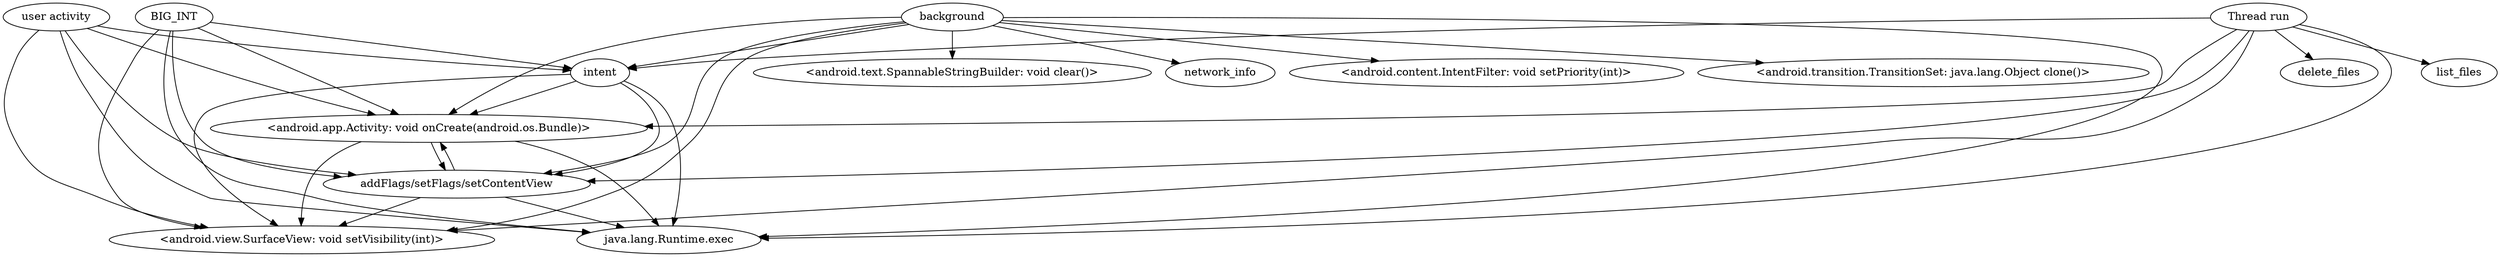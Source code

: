 strict digraph  {
	graph ["graph"="{}"];
	"<android.app.Activity: void onCreate(android.os.Bundle)>"	 [domain=library,
		type=SENSITIVE_METHOD];
	"<android.view.SurfaceView: void setVisibility(int)>"	 [domain=library,
		type=SENSITIVE_METHOD];
	"<android.app.Activity: void onCreate(android.os.Bundle)>" -> "<android.view.SurfaceView: void setVisibility(int)>"	 [deps="FROM_SENSITIVE_PARENT_TO_SENSITIVE_API-CALL-CALL",
		type=DEP];
	"addFlags/setFlags/setContentView"	 [domain=library,
		type=merged];
	"<android.app.Activity: void onCreate(android.os.Bundle)>" -> "addFlags/setFlags/setContentView"	 [deps="FROM_SENSITIVE_PARENT_TO_SENSITIVE_API-CALL",
		type=DEP];
	"java.lang.Runtime.exec"	 [domain=library,
		type=merged];
	"<android.app.Activity: void onCreate(android.os.Bundle)>" -> "java.lang.Runtime.exec"	 [deps="FROM_SENSITIVE_PARENT_TO_SENSITIVE_API-CALL-DATAFLOW-CALL-CALL-CALL",
		type=DEP];
	"addFlags/setFlags/setContentView" -> "<android.app.Activity: void onCreate(android.os.Bundle)>"	 [deps=DOMINATE,
		type=DEP];
	"addFlags/setFlags/setContentView" -> "<android.view.SurfaceView: void setVisibility(int)>"	 [deps="DOMINATE-FROM_SENSITIVE_PARENT_TO_SENSITIVE_API-CALL-CALL",
		type=DEP];
	"addFlags/setFlags/setContentView" -> "java.lang.Runtime.exec"	 [deps="DOMINATE-FROM_SENSITIVE_PARENT_TO_SENSITIVE_API-CALL-DATAFLOW-CALL-CALL-CALL",
		type=DEP];
	BIG_INT	 [domain=library,
		type=CONST_INT];
	BIG_INT -> "<android.app.Activity: void onCreate(android.os.Bundle)>"	 [deps=DATAFLOW,
		type=DEP];
	BIG_INT -> "addFlags/setFlags/setContentView"	 [deps=DATAFLOW,
		type=DEP];
	intent	 [domain=library,
		type=merged];
	BIG_INT -> intent	 [deps=DATAFLOW,
		type=DEP];
	BIG_INT -> "<android.view.SurfaceView: void setVisibility(int)>"	 [deps="DATAFLOW-FROM_SENSITIVE_PARENT_TO_SENSITIVE_API-CALL-CALL",
		type=DEP];
	BIG_INT -> "java.lang.Runtime.exec"	 [deps="DATAFLOW-FROM_SENSITIVE_PARENT_TO_SENSITIVE_API-CALL-DATAFLOW-CALL-CALL-CALL",
		type=DEP];
	delete_files	 [domain=library,
		type=merged];
	"<android.text.SpannableStringBuilder: void clear()>"	 [domain=library,
		type=SENSITIVE_METHOD];
	network_info	 [domain=library,
		type=merged];
	list_files	 [domain=library,
		type=merged];
	"<android.content.IntentFilter: void setPriority(int)>"	 [domain=library,
		type=SENSITIVE_METHOD];
	intent -> "addFlags/setFlags/setContentView"	 [deps=DOMINATE,
		type=DEP];
	intent -> "<android.view.SurfaceView: void setVisibility(int)>"	 [deps="DOMINATE-DOMINATE-FROM_SENSITIVE_PARENT_TO_SENSITIVE_API-CALL-CALL",
		type=DEP];
	intent -> "<android.app.Activity: void onCreate(android.os.Bundle)>"	 [deps="DOMINATE-DOMINATE",
		type=DEP];
	intent -> "java.lang.Runtime.exec"	 [deps="DOMINATE-DOMINATE-FROM_SENSITIVE_PARENT_TO_SENSITIVE_API-CALL-DATAFLOW-CALL-CALL-CALL",
		type=DEP];
	"<android.transition.TransitionSet: java.lang.Object clone()>"	 [domain=library,
		type=SENSITIVE_METHOD];
	"user activity"	 [domain=library,
		type=entrypoint];
	"user activity" -> "<android.view.SurfaceView: void setVisibility(int)>"	 [deps="FROM_SENSITIVE_PARENT_TO_SENSITIVE_API-CALL-DOMINATE-FROM_SENSITIVE_PARENT_TO_SENSITIVE_API-CALL-CALL",
		type=DEP];
	"user activity" -> "<android.app.Activity: void onCreate(android.os.Bundle)>"	 [deps="FROM_SENSITIVE_PARENT_TO_SENSITIVE_API-CALL-DOMINATE",
		type=DEP];
	"user activity" -> "addFlags/setFlags/setContentView"	 [deps="FROM_SENSITIVE_PARENT_TO_SENSITIVE_API-CALL",
		type=DEP];
	"user activity" -> "java.lang.Runtime.exec"	 [deps="FROM_SENSITIVE_PARENT_TO_SENSITIVE_API-CALL-DOMINATE-FROM_SENSITIVE_PARENT_TO_SENSITIVE_API-CALL-DATAFLOW-CALL-CALL-CALL",
		type=DEP];
	"user activity" -> intent	 [deps="FROM_SENSITIVE_PARENT_TO_SENSITIVE_API-CALL",
		type=DEP];
	background	 [domain=library,
		type=entrypoint];
	background -> "<android.content.IntentFilter: void setPriority(int)>"	 [deps="FROM_SENSITIVE_PARENT_TO_SENSITIVE_API-CALL",
		type=DEP];
	background -> "java.lang.Runtime.exec"	 [deps="FROM_SENSITIVE_PARENT_TO_SENSITIVE_API-CALL-DATAFLOW-CALL-CALL-CALL",
		type=DEP];
	background -> "<android.view.SurfaceView: void setVisibility(int)>"	 [deps="FROM_SENSITIVE_PARENT_TO_SENSITIVE_API-CALL-DOMINATE-FROM_SENSITIVE_PARENT_TO_SENSITIVE_API-CALL-CALL",
		type=DEP];
	background -> "<android.app.Activity: void onCreate(android.os.Bundle)>"	 [deps="FROM_SENSITIVE_PARENT_TO_SENSITIVE_API-CALL-DOMINATE",
		type=DEP];
	background -> "addFlags/setFlags/setContentView"	 [deps="FROM_SENSITIVE_PARENT_TO_SENSITIVE_API-CALL",
		type=DEP];
	background -> intent	 [deps="FROM_SENSITIVE_PARENT_TO_SENSITIVE_API-CALL",
		type=DEP];
	background -> "<android.text.SpannableStringBuilder: void clear()>"	 [deps="FROM_SENSITIVE_PARENT_TO_SENSITIVE_API-CALL",
		type=DEP];
	background -> network_info	 [deps="FROM_SENSITIVE_PARENT_TO_SENSITIVE_API-CALL",
		type=DEP];
	background -> "<android.transition.TransitionSet: java.lang.Object clone()>"	 [deps=FROM_SENSITIVE_PARENT_TO_SENSITIVE_API,
		type=DEP];
	"Thread run"	 [domain=library,
		type=entrypoint];
	"Thread run" -> "<android.view.SurfaceView: void setVisibility(int)>"	 [deps="FROM_SENSITIVE_PARENT_TO_SENSITIVE_API-CALL-DOMINATE-FROM_SENSITIVE_PARENT_TO_SENSITIVE_API-CALL-CALL",
		type=DEP];
	"Thread run" -> "<android.app.Activity: void onCreate(android.os.Bundle)>"	 [deps="FROM_SENSITIVE_PARENT_TO_SENSITIVE_API-CALL-DOMINATE",
		type=DEP];
	"Thread run" -> "addFlags/setFlags/setContentView"	 [deps="FROM_SENSITIVE_PARENT_TO_SENSITIVE_API-CALL",
		type=DEP];
	"Thread run" -> "java.lang.Runtime.exec"	 [deps="FROM_SENSITIVE_PARENT_TO_SENSITIVE_API-CALL",
		type=DEP];
	"Thread run" -> list_files	 [deps="FROM_SENSITIVE_PARENT_TO_SENSITIVE_API-CALL-CALL",
		type=DEP];
	"Thread run" -> delete_files	 [deps="FROM_SENSITIVE_PARENT_TO_SENSITIVE_API-CALL-CALL",
		type=DEP];
	"Thread run" -> intent	 [deps="FROM_SENSITIVE_PARENT_TO_SENSITIVE_API-CALL",
		type=DEP];
}
